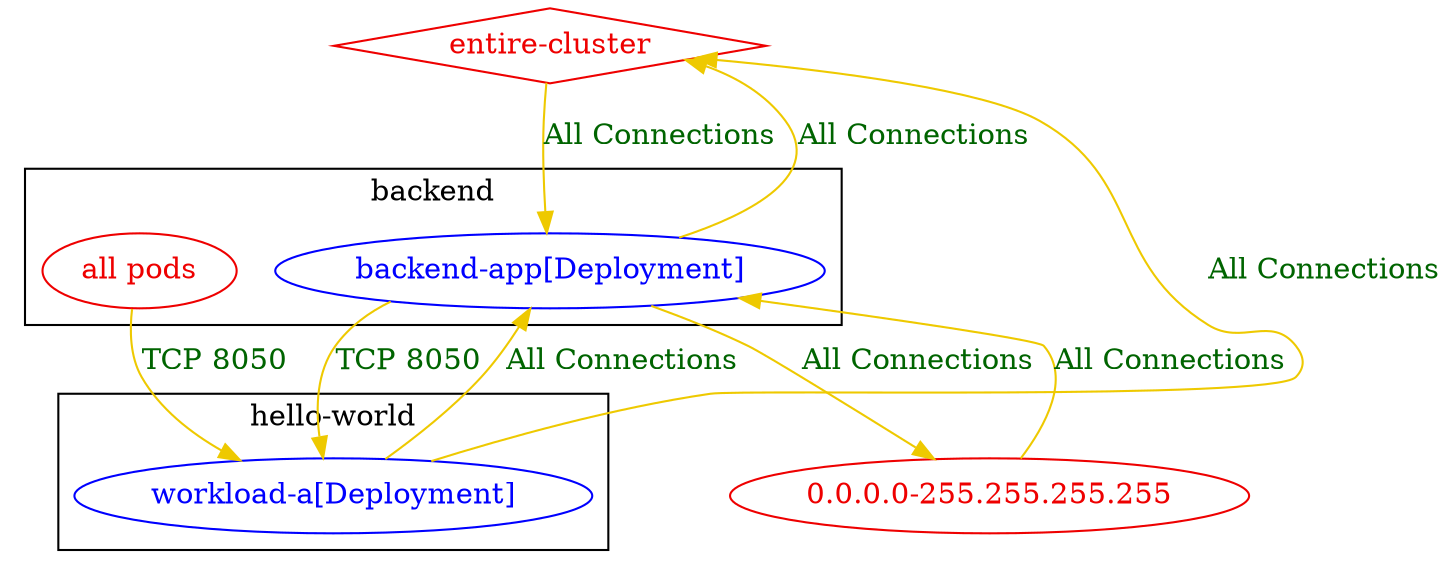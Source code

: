 digraph {
	subgraph "cluster_backend" {
		color="black"
		fontcolor="black"
		"all pods_in_backend" [label="all pods" color="red2" fontcolor="red2"]
		"backend/backend-app[Deployment]" [label="backend-app[Deployment]" color="blue" fontcolor="blue"]
		label="backend"
	}
	subgraph "cluster_hello_world" {
		color="black"
		fontcolor="black"
		"hello-world/workload-a[Deployment]" [label="workload-a[Deployment]" color="blue" fontcolor="blue"]
		label="hello-world"
	}
	"0.0.0.0-255.255.255.255" [label="0.0.0.0-255.255.255.255" color="red2" fontcolor="red2"]
	"entire-cluster" [label="entire-cluster" color="red2" fontcolor="red2" shape=diamond]
	"0.0.0.0-255.255.255.255" -> "backend/backend-app[Deployment]" [label="All Connections" color="gold2" fontcolor="darkgreen"]
	"all pods_in_backend" -> "hello-world/workload-a[Deployment]" [label="TCP 8050" color="gold2" fontcolor="darkgreen" weight=1]
	"backend/backend-app[Deployment]" -> "0.0.0.0-255.255.255.255" [label="All Connections" color="gold2" fontcolor="darkgreen"]
	"backend/backend-app[Deployment]" -> "entire-cluster" [label="All Connections" color="gold2" fontcolor="darkgreen" weight=0.5]
	"backend/backend-app[Deployment]" -> "hello-world/workload-a[Deployment]" [label="TCP 8050" color="gold2" fontcolor="darkgreen"]
	"entire-cluster" -> "backend/backend-app[Deployment]" [label="All Connections" color="gold2" fontcolor="darkgreen" weight=1]
	"hello-world/workload-a[Deployment]" -> "backend/backend-app[Deployment]" [label="All Connections" color="gold2" fontcolor="darkgreen"]
	"hello-world/workload-a[Deployment]" -> "entire-cluster" [label="All Connections" color="gold2" fontcolor="darkgreen" weight=0.5]
}